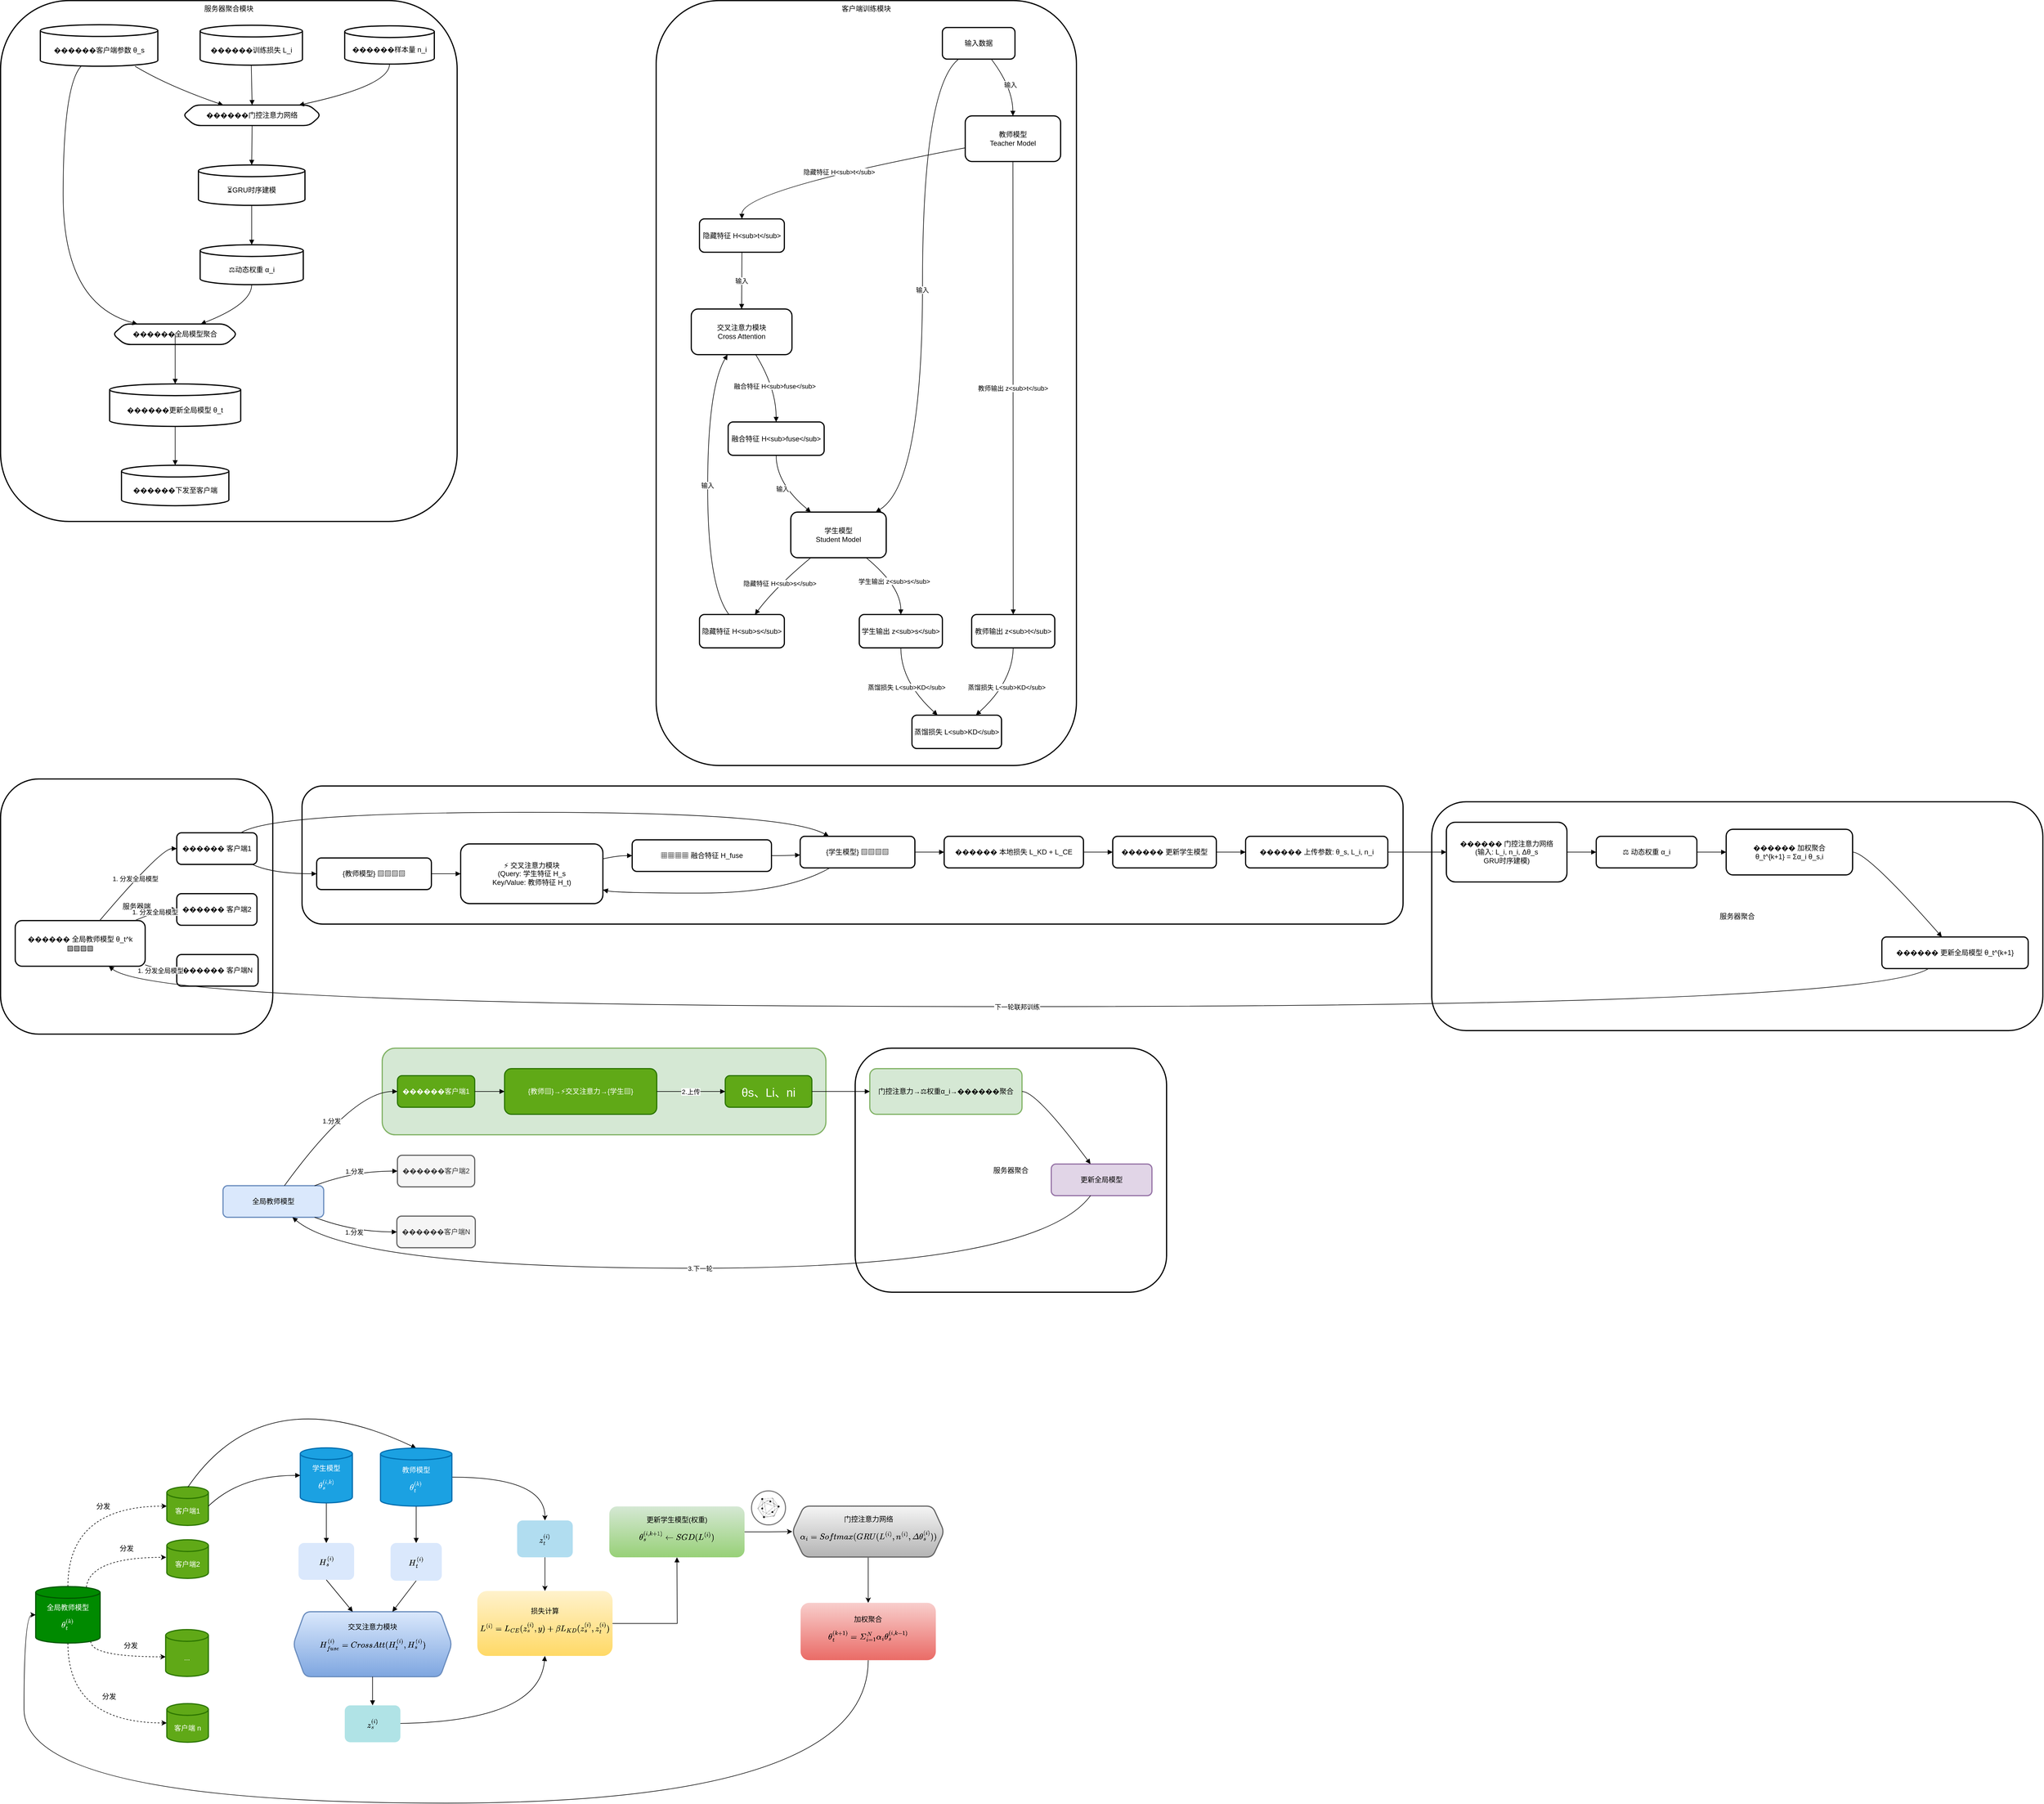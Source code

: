 <mxfile version="26.0.10">
  <diagram name="第 1 页" id="DEk5K5slilRWWlr_zEea">
    <mxGraphModel dx="1256" dy="714" grid="1" gridSize="10" guides="1" tooltips="1" connect="1" arrows="1" fold="1" page="1" pageScale="1" pageWidth="4681" pageHeight="3300" background="none" math="1" shadow="0">
      <root>
        <mxCell id="0" />
        <mxCell id="1" parent="0" />
        <mxCell id="zsc-ipmftyCH5oLLFZYE-88" value="服务器聚合模块" style="whiteSpace=wrap;strokeWidth=2;verticalAlign=top;rounded=1;" parent="1" vertex="1">
          <mxGeometry x="20" y="20" width="780" height="890" as="geometry" />
        </mxCell>
        <mxCell id="zsc-ipmftyCH5oLLFZYE-89" value="������客户端参数 θ_s" style="shape=cylinder3;boundedLbl=1;backgroundOutline=1;size=10;strokeWidth=2;whiteSpace=wrap;rounded=1;" parent="zsc-ipmftyCH5oLLFZYE-88" vertex="1">
          <mxGeometry x="67.889" y="41.27" width="200.778" height="70.877" as="geometry" />
        </mxCell>
        <mxCell id="zsc-ipmftyCH5oLLFZYE-90" value="������门控注意力网络" style="shape=hexagon;perimeter=hexagonPerimeter2;fixedSize=1;strokeWidth=2;whiteSpace=wrap;rounded=1;" parent="zsc-ipmftyCH5oLLFZYE-88" vertex="1">
          <mxGeometry x="312" y="178.538" width="235.444" height="34.99" as="geometry" />
        </mxCell>
        <mxCell id="zsc-ipmftyCH5oLLFZYE-91" value="������训练损失 L_i" style="shape=cylinder3;boundedLbl=1;backgroundOutline=1;size=10;strokeWidth=2;whiteSpace=wrap;rounded=1;" parent="zsc-ipmftyCH5oLLFZYE-88" vertex="1">
          <mxGeometry x="340.889" y="42.167" width="174.778" height="68.185" as="geometry" />
        </mxCell>
        <mxCell id="zsc-ipmftyCH5oLLFZYE-92" value="������样本量 n_i" style="shape=cylinder3;boundedLbl=1;backgroundOutline=1;size=10;strokeWidth=2;whiteSpace=wrap;rounded=1;" parent="zsc-ipmftyCH5oLLFZYE-88" vertex="1">
          <mxGeometry x="587.889" y="43.065" width="153.111" height="65.494" as="geometry" />
        </mxCell>
        <mxCell id="zsc-ipmftyCH5oLLFZYE-93" value="⏳GRU时序建模" style="shape=cylinder3;boundedLbl=1;backgroundOutline=1;size=10;strokeWidth=2;whiteSpace=wrap;rounded=1;" parent="zsc-ipmftyCH5oLLFZYE-88" vertex="1">
          <mxGeometry x="338" y="280.817" width="182" height="69.083" as="geometry" />
        </mxCell>
        <mxCell id="zsc-ipmftyCH5oLLFZYE-94" value="⚖️动态权重 α_i" style="shape=cylinder3;boundedLbl=1;backgroundOutline=1;size=10;strokeWidth=2;whiteSpace=wrap;rounded=1;" parent="zsc-ipmftyCH5oLLFZYE-88" vertex="1">
          <mxGeometry x="340.889" y="417.188" width="176.222" height="68.185" as="geometry" />
        </mxCell>
        <mxCell id="zsc-ipmftyCH5oLLFZYE-95" value="������全局模型聚合" style="shape=hexagon;perimeter=hexagonPerimeter2;fixedSize=1;strokeWidth=2;whiteSpace=wrap;rounded=1;" parent="zsc-ipmftyCH5oLLFZYE-88" vertex="1">
          <mxGeometry x="192.111" y="552.661" width="212.333" height="34.99" as="geometry" />
        </mxCell>
        <mxCell id="zsc-ipmftyCH5oLLFZYE-96" value="������更新全局模型 θ_t" style="shape=cylinder3;boundedLbl=1;backgroundOutline=1;size=10;strokeWidth=2;whiteSpace=wrap;rounded=1;" parent="zsc-ipmftyCH5oLLFZYE-88" vertex="1">
          <mxGeometry x="186.333" y="654.94" width="223.889" height="72.671" as="geometry" />
        </mxCell>
        <mxCell id="zsc-ipmftyCH5oLLFZYE-97" value="������下发至客户端" style="shape=cylinder3;boundedLbl=1;backgroundOutline=1;size=10;strokeWidth=2;whiteSpace=wrap;rounded=1;" parent="zsc-ipmftyCH5oLLFZYE-88" vertex="1">
          <mxGeometry x="206.556" y="794.002" width="183.444" height="69.083" as="geometry" />
        </mxCell>
        <mxCell id="zsc-ipmftyCH5oLLFZYE-98" value="" style="curved=1;startArrow=none;endArrow=block;exitX=0.8;exitY=0.99;entryX=0.29;entryY=0;rounded=1;" parent="zsc-ipmftyCH5oLLFZYE-88" source="zsc-ipmftyCH5oLLFZYE-89" target="zsc-ipmftyCH5oLLFZYE-90" edge="1">
          <mxGeometry relative="1" as="geometry">
            <Array as="points">
              <mxPoint x="284.556" y="145.343" />
            </Array>
          </mxGeometry>
        </mxCell>
        <mxCell id="zsc-ipmftyCH5oLLFZYE-99" value="" style="curved=1;startArrow=none;endArrow=block;exitX=0.5;exitY=1;entryX=0.5;entryY=0;rounded=1;" parent="zsc-ipmftyCH5oLLFZYE-88" source="zsc-ipmftyCH5oLLFZYE-91" target="zsc-ipmftyCH5oLLFZYE-90" edge="1">
          <mxGeometry relative="1" as="geometry">
            <Array as="points" />
          </mxGeometry>
        </mxCell>
        <mxCell id="zsc-ipmftyCH5oLLFZYE-100" value="" style="curved=1;startArrow=none;endArrow=block;exitX=0.5;exitY=1.01;entryX=0.84;entryY=0;rounded=1;" parent="zsc-ipmftyCH5oLLFZYE-88" source="zsc-ipmftyCH5oLLFZYE-92" target="zsc-ipmftyCH5oLLFZYE-90" edge="1">
          <mxGeometry relative="1" as="geometry">
            <Array as="points">
              <mxPoint x="664.444" y="145.343" />
            </Array>
          </mxGeometry>
        </mxCell>
        <mxCell id="zsc-ipmftyCH5oLLFZYE-101" value="" style="curved=1;startArrow=none;endArrow=block;exitX=0.5;exitY=1;entryX=0.5;entryY=0;rounded=1;" parent="zsc-ipmftyCH5oLLFZYE-88" source="zsc-ipmftyCH5oLLFZYE-90" target="zsc-ipmftyCH5oLLFZYE-93" edge="1">
          <mxGeometry relative="1" as="geometry">
            <Array as="points" />
          </mxGeometry>
        </mxCell>
        <mxCell id="zsc-ipmftyCH5oLLFZYE-102" value="" style="curved=1;startArrow=none;endArrow=block;exitX=0.5;exitY=1;entryX=0.5;entryY=-0.01;rounded=1;" parent="zsc-ipmftyCH5oLLFZYE-88" source="zsc-ipmftyCH5oLLFZYE-93" target="zsc-ipmftyCH5oLLFZYE-94" edge="1">
          <mxGeometry relative="1" as="geometry">
            <Array as="points" />
          </mxGeometry>
        </mxCell>
        <mxCell id="zsc-ipmftyCH5oLLFZYE-103" value="" style="curved=1;startArrow=none;endArrow=block;exitX=0.5;exitY=1;entryX=0.71;entryY=-0.01;rounded=1;" parent="zsc-ipmftyCH5oLLFZYE-88" source="zsc-ipmftyCH5oLLFZYE-94" target="zsc-ipmftyCH5oLLFZYE-95" edge="1">
          <mxGeometry relative="1" as="geometry">
            <Array as="points">
              <mxPoint x="429" y="518.569" />
            </Array>
          </mxGeometry>
        </mxCell>
        <mxCell id="zsc-ipmftyCH5oLLFZYE-104" value="" style="curved=1;startArrow=none;endArrow=block;exitX=0.35;exitY=0.99;entryX=0.19;entryY=-0.01;rounded=1;" parent="zsc-ipmftyCH5oLLFZYE-88" source="zsc-ipmftyCH5oLLFZYE-89" target="zsc-ipmftyCH5oLLFZYE-95" edge="1">
          <mxGeometry relative="1" as="geometry">
            <Array as="points">
              <mxPoint x="106.889" y="145.343" />
              <mxPoint x="106.889" y="518.569" />
            </Array>
          </mxGeometry>
        </mxCell>
        <mxCell id="zsc-ipmftyCH5oLLFZYE-105" value="" style="curved=1;startArrow=none;endArrow=block;exitX=0.5;exitY=0.99;entryX=0.5;entryY=0;rounded=1;" parent="zsc-ipmftyCH5oLLFZYE-88" source="zsc-ipmftyCH5oLLFZYE-95" target="zsc-ipmftyCH5oLLFZYE-96" edge="1">
          <mxGeometry relative="1" as="geometry">
            <Array as="points" />
          </mxGeometry>
        </mxCell>
        <mxCell id="zsc-ipmftyCH5oLLFZYE-106" value="" style="curved=1;startArrow=none;endArrow=block;exitX=0.5;exitY=0.99;entryX=0.5;entryY=0;rounded=1;" parent="zsc-ipmftyCH5oLLFZYE-88" source="zsc-ipmftyCH5oLLFZYE-96" target="zsc-ipmftyCH5oLLFZYE-97" edge="1">
          <mxGeometry relative="1" as="geometry">
            <Array as="points" />
          </mxGeometry>
        </mxCell>
        <mxCell id="zsc-ipmftyCH5oLLFZYE-171" value="客户端训练模块" style="whiteSpace=wrap;strokeWidth=2;verticalAlign=top;rounded=1;" parent="1" vertex="1">
          <mxGeometry x="1140" y="20" width="718" height="1307" as="geometry" />
        </mxCell>
        <mxCell id="zsc-ipmftyCH5oLLFZYE-172" value="输入数据" style="whiteSpace=wrap;strokeWidth=2;rounded=1;" parent="zsc-ipmftyCH5oLLFZYE-171" vertex="1">
          <mxGeometry x="489" y="46" width="124" height="54" as="geometry" />
        </mxCell>
        <mxCell id="zsc-ipmftyCH5oLLFZYE-173" value="教师模型&#xa;Teacher Model" style="whiteSpace=wrap;strokeWidth=2;rounded=1;" parent="zsc-ipmftyCH5oLLFZYE-171" vertex="1">
          <mxGeometry x="528" y="197" width="163" height="78" as="geometry" />
        </mxCell>
        <mxCell id="zsc-ipmftyCH5oLLFZYE-174" value="学生模型&#xa;Student Model" style="whiteSpace=wrap;strokeWidth=2;rounded=1;" parent="zsc-ipmftyCH5oLLFZYE-171" vertex="1">
          <mxGeometry x="230" y="874" width="163" height="78" as="geometry" />
        </mxCell>
        <mxCell id="zsc-ipmftyCH5oLLFZYE-175" value="隐藏特征 H&lt;sub&gt;t&lt;/sub&gt;" style="whiteSpace=wrap;strokeWidth=2;rounded=1;" parent="zsc-ipmftyCH5oLLFZYE-171" vertex="1">
          <mxGeometry x="74" y="373" width="145" height="57" as="geometry" />
        </mxCell>
        <mxCell id="zsc-ipmftyCH5oLLFZYE-176" value="隐藏特征 H&lt;sub&gt;s&lt;/sub&gt;" style="whiteSpace=wrap;strokeWidth=2;rounded=1;" parent="zsc-ipmftyCH5oLLFZYE-171" vertex="1">
          <mxGeometry x="74" y="1049" width="145" height="57" as="geometry" />
        </mxCell>
        <mxCell id="zsc-ipmftyCH5oLLFZYE-177" value="交叉注意力模块&#xa;Cross Attention" style="whiteSpace=wrap;strokeWidth=2;rounded=1;" parent="zsc-ipmftyCH5oLLFZYE-171" vertex="1">
          <mxGeometry x="60" y="527" width="172" height="78" as="geometry" />
        </mxCell>
        <mxCell id="zsc-ipmftyCH5oLLFZYE-178" value="融合特征 H&lt;sub&gt;fuse&lt;/sub&gt;" style="whiteSpace=wrap;strokeWidth=2;rounded=1;" parent="zsc-ipmftyCH5oLLFZYE-171" vertex="1">
          <mxGeometry x="123" y="720" width="164" height="57" as="geometry" />
        </mxCell>
        <mxCell id="zsc-ipmftyCH5oLLFZYE-179" value="教师输出 z&lt;sub&gt;t&lt;/sub&gt;" style="whiteSpace=wrap;strokeWidth=2;rounded=1;" parent="zsc-ipmftyCH5oLLFZYE-171" vertex="1">
          <mxGeometry x="539" y="1049" width="142" height="57" as="geometry" />
        </mxCell>
        <mxCell id="zsc-ipmftyCH5oLLFZYE-180" value="学生输出 z&lt;sub&gt;s&lt;/sub&gt;" style="whiteSpace=wrap;strokeWidth=2;rounded=1;" parent="zsc-ipmftyCH5oLLFZYE-171" vertex="1">
          <mxGeometry x="347" y="1049" width="142" height="57" as="geometry" />
        </mxCell>
        <mxCell id="zsc-ipmftyCH5oLLFZYE-181" value="蒸馏损失 L&lt;sub&gt;KD&lt;/sub&gt;" style="whiteSpace=wrap;strokeWidth=2;rounded=1;" parent="zsc-ipmftyCH5oLLFZYE-171" vertex="1">
          <mxGeometry x="437" y="1221" width="153" height="57" as="geometry" />
        </mxCell>
        <mxCell id="zsc-ipmftyCH5oLLFZYE-182" value="输入" style="curved=1;startArrow=none;endArrow=block;exitX=0.67;exitY=0.99;entryX=0.5;entryY=0;rounded=1;" parent="zsc-ipmftyCH5oLLFZYE-171" source="zsc-ipmftyCH5oLLFZYE-172" target="zsc-ipmftyCH5oLLFZYE-173" edge="1">
          <mxGeometry relative="1" as="geometry">
            <Array as="points">
              <mxPoint x="609" y="148" />
            </Array>
          </mxGeometry>
        </mxCell>
        <mxCell id="zsc-ipmftyCH5oLLFZYE-183" value="输入" style="curved=1;startArrow=none;endArrow=block;exitX=0.23;exitY=0.99;entryX=0.89;entryY=0;rounded=1;" parent="zsc-ipmftyCH5oLLFZYE-171" source="zsc-ipmftyCH5oLLFZYE-172" target="zsc-ipmftyCH5oLLFZYE-174" edge="1">
          <mxGeometry relative="1" as="geometry">
            <Array as="points">
              <mxPoint x="455" y="148" />
              <mxPoint x="455" y="825" />
            </Array>
          </mxGeometry>
        </mxCell>
        <mxCell id="zsc-ipmftyCH5oLLFZYE-184" value="隐藏特征 H&lt;sub&gt;t&lt;/sub&gt;" style="curved=1;startArrow=none;endArrow=block;exitX=0;exitY=0.7;entryX=0.5;entryY=-0.01;rounded=1;" parent="zsc-ipmftyCH5oLLFZYE-171" source="zsc-ipmftyCH5oLLFZYE-173" target="zsc-ipmftyCH5oLLFZYE-175" edge="1">
          <mxGeometry relative="1" as="geometry">
            <Array as="points">
              <mxPoint x="146" y="324" />
            </Array>
          </mxGeometry>
        </mxCell>
        <mxCell id="zsc-ipmftyCH5oLLFZYE-185" value="隐藏特征 H&lt;sub&gt;s&lt;/sub&gt;" style="curved=1;startArrow=none;endArrow=block;exitX=0.21;exitY=1;entryX=0.65;entryY=0.01;rounded=1;" parent="zsc-ipmftyCH5oLLFZYE-171" source="zsc-ipmftyCH5oLLFZYE-174" target="zsc-ipmftyCH5oLLFZYE-176" edge="1">
          <mxGeometry relative="1" as="geometry">
            <Array as="points">
              <mxPoint x="205" y="1001" />
            </Array>
          </mxGeometry>
        </mxCell>
        <mxCell id="zsc-ipmftyCH5oLLFZYE-186" value="输入" style="curved=1;startArrow=none;endArrow=block;exitX=0.5;exitY=0.99;entryX=0.5;entryY=0;rounded=1;" parent="zsc-ipmftyCH5oLLFZYE-171" source="zsc-ipmftyCH5oLLFZYE-175" target="zsc-ipmftyCH5oLLFZYE-177" edge="1">
          <mxGeometry relative="1" as="geometry">
            <Array as="points" />
          </mxGeometry>
        </mxCell>
        <mxCell id="zsc-ipmftyCH5oLLFZYE-187" value="输入" style="curved=1;startArrow=none;endArrow=block;exitX=0.35;exitY=0.01;entryX=0.36;entryY=1;rounded=1;" parent="zsc-ipmftyCH5oLLFZYE-171" source="zsc-ipmftyCH5oLLFZYE-176" target="zsc-ipmftyCH5oLLFZYE-177" edge="1">
          <mxGeometry relative="1" as="geometry">
            <Array as="points">
              <mxPoint x="88" y="1001" />
              <mxPoint x="88" y="662" />
            </Array>
          </mxGeometry>
        </mxCell>
        <mxCell id="zsc-ipmftyCH5oLLFZYE-188" value="融合特征 H&lt;sub&gt;fuse&lt;/sub&gt;" style="curved=1;startArrow=none;endArrow=block;exitX=0.64;exitY=1;entryX=0.5;entryY=0;rounded=1;" parent="zsc-ipmftyCH5oLLFZYE-171" source="zsc-ipmftyCH5oLLFZYE-177" target="zsc-ipmftyCH5oLLFZYE-178" edge="1">
          <mxGeometry relative="1" as="geometry">
            <Array as="points">
              <mxPoint x="205" y="662" />
            </Array>
          </mxGeometry>
        </mxCell>
        <mxCell id="zsc-ipmftyCH5oLLFZYE-189" value="输入" style="curved=1;startArrow=none;endArrow=block;exitX=0.5;exitY=0.99;entryX=0.21;entryY=0;rounded=1;" parent="zsc-ipmftyCH5oLLFZYE-171" source="zsc-ipmftyCH5oLLFZYE-178" target="zsc-ipmftyCH5oLLFZYE-174" edge="1">
          <mxGeometry relative="1" as="geometry">
            <Array as="points">
              <mxPoint x="205" y="825" />
            </Array>
          </mxGeometry>
        </mxCell>
        <mxCell id="zsc-ipmftyCH5oLLFZYE-190" value="教师输出 z&lt;sub&gt;t&lt;/sub&gt;" style="curved=1;startArrow=none;endArrow=block;exitX=0.5;exitY=1;entryX=0.5;entryY=0.01;rounded=1;" parent="zsc-ipmftyCH5oLLFZYE-171" source="zsc-ipmftyCH5oLLFZYE-173" target="zsc-ipmftyCH5oLLFZYE-179" edge="1">
          <mxGeometry relative="1" as="geometry">
            <Array as="points" />
          </mxGeometry>
        </mxCell>
        <mxCell id="zsc-ipmftyCH5oLLFZYE-191" value="学生输出 z&lt;sub&gt;s&lt;/sub&gt;" style="curved=1;startArrow=none;endArrow=block;exitX=0.79;exitY=1;entryX=0.5;entryY=0.01;rounded=1;" parent="zsc-ipmftyCH5oLLFZYE-171" source="zsc-ipmftyCH5oLLFZYE-174" target="zsc-ipmftyCH5oLLFZYE-180" edge="1">
          <mxGeometry relative="1" as="geometry">
            <Array as="points">
              <mxPoint x="418" y="1001" />
            </Array>
          </mxGeometry>
        </mxCell>
        <mxCell id="zsc-ipmftyCH5oLLFZYE-192" value="蒸馏损失 L&lt;sub&gt;KD&lt;/sub&gt;" style="curved=1;startArrow=none;endArrow=block;exitX=0.5;exitY=1;entryX=0.71;entryY=0.01;rounded=1;" parent="zsc-ipmftyCH5oLLFZYE-171" source="zsc-ipmftyCH5oLLFZYE-179" target="zsc-ipmftyCH5oLLFZYE-181" edge="1">
          <mxGeometry relative="1" as="geometry">
            <Array as="points">
              <mxPoint x="609" y="1164" />
            </Array>
          </mxGeometry>
        </mxCell>
        <mxCell id="zsc-ipmftyCH5oLLFZYE-193" value="蒸馏损失 L&lt;sub&gt;KD&lt;/sub&gt;" style="curved=1;startArrow=none;endArrow=block;exitX=0.5;exitY=1;entryX=0.29;entryY=0.01;rounded=1;" parent="zsc-ipmftyCH5oLLFZYE-171" source="zsc-ipmftyCH5oLLFZYE-180" target="zsc-ipmftyCH5oLLFZYE-181" edge="1">
          <mxGeometry relative="1" as="geometry">
            <Array as="points">
              <mxPoint x="418" y="1164" />
            </Array>
          </mxGeometry>
        </mxCell>
        <mxCell id="zsc-ipmftyCH5oLLFZYE-194" value="服务器聚合" style="whiteSpace=wrap;strokeWidth=2;rounded=1;" parent="1" vertex="1">
          <mxGeometry x="2465" y="1389" width="1044" height="391" as="geometry" />
        </mxCell>
        <mxCell id="zsc-ipmftyCH5oLLFZYE-195" value="客户端本地训练" style="whiteSpace=wrap;strokeWidth=2;rounded=1;" parent="1" vertex="1">
          <mxGeometry x="535" y="1362" width="1881" height="236" as="geometry" />
        </mxCell>
        <mxCell id="zsc-ipmftyCH5oLLFZYE-196" value="服务器端" style="whiteSpace=wrap;strokeWidth=2;rounded=1;" parent="1" vertex="1">
          <mxGeometry x="20" y="1350" width="465" height="436" as="geometry" />
        </mxCell>
        <mxCell id="zsc-ipmftyCH5oLLFZYE-197" value="������ 全局教师模型 θ_t^k&#xa;        ▨▨▨▨" style="whiteSpace=wrap;strokeWidth=2;rounded=1;" parent="1" vertex="1">
          <mxGeometry x="45" y="1592" width="222" height="78" as="geometry" />
        </mxCell>
        <mxCell id="zsc-ipmftyCH5oLLFZYE-198" value="������ 客户端1" style="whiteSpace=wrap;strokeWidth=2;rounded=1;" parent="1" vertex="1">
          <mxGeometry x="321" y="1442" width="137" height="54" as="geometry" />
        </mxCell>
        <mxCell id="zsc-ipmftyCH5oLLFZYE-199" value="������ 客户端2" style="whiteSpace=wrap;strokeWidth=2;rounded=1;" parent="1" vertex="1">
          <mxGeometry x="321" y="1546" width="137" height="54" as="geometry" />
        </mxCell>
        <mxCell id="zsc-ipmftyCH5oLLFZYE-200" value="������ 客户端N" style="whiteSpace=wrap;strokeWidth=2;rounded=1;" parent="1" vertex="1">
          <mxGeometry x="321" y="1650" width="139" height="54" as="geometry" />
        </mxCell>
        <mxCell id="zsc-ipmftyCH5oLLFZYE-201" value="{教师模型} ▨▨▨▨" style="whiteSpace=wrap;strokeWidth=2;rounded=1;" parent="1" vertex="1">
          <mxGeometry x="560" y="1485" width="196" height="54" as="geometry" />
        </mxCell>
        <mxCell id="zsc-ipmftyCH5oLLFZYE-202" value="⚡ 交叉注意力模块&#xa;        (Query: 学生特征 H_s&#xa;        Key/Value: 教师特征 H_t)" style="whiteSpace=wrap;strokeWidth=2;rounded=1;" parent="1" vertex="1">
          <mxGeometry x="806" y="1461" width="243" height="102" as="geometry" />
        </mxCell>
        <mxCell id="zsc-ipmftyCH5oLLFZYE-203" value="{学生模型} ▨▨▨▨" style="whiteSpace=wrap;strokeWidth=2;rounded=1;" parent="1" vertex="1">
          <mxGeometry x="1386" y="1448" width="196" height="54" as="geometry" />
        </mxCell>
        <mxCell id="zsc-ipmftyCH5oLLFZYE-204" value="▦▦▦▦ 融合特征 H_fuse" style="whiteSpace=wrap;strokeWidth=2;rounded=1;" parent="1" vertex="1">
          <mxGeometry x="1099" y="1454" width="238" height="54" as="geometry" />
        </mxCell>
        <mxCell id="zsc-ipmftyCH5oLLFZYE-205" value="������ 本地损失 L_KD + L_CE" style="whiteSpace=wrap;strokeWidth=2;rounded=1;" parent="1" vertex="1">
          <mxGeometry x="1632" y="1448" width="238" height="54" as="geometry" />
        </mxCell>
        <mxCell id="zsc-ipmftyCH5oLLFZYE-206" value="������ 更新学生模型" style="whiteSpace=wrap;strokeWidth=2;rounded=1;" parent="1" vertex="1">
          <mxGeometry x="1920" y="1448" width="177" height="54" as="geometry" />
        </mxCell>
        <mxCell id="zsc-ipmftyCH5oLLFZYE-207" value="������ 上传参数: θ_s, L_i, n_i" style="whiteSpace=wrap;strokeWidth=2;rounded=1;" parent="1" vertex="1">
          <mxGeometry x="2147" y="1448" width="243" height="54" as="geometry" />
        </mxCell>
        <mxCell id="zsc-ipmftyCH5oLLFZYE-208" value="������ 门控注意力网络&#xa;        (输入: L_i, n_i, Δθ_s&#xa;        GRU时序建模)" style="whiteSpace=wrap;strokeWidth=2;rounded=1;" parent="1" vertex="1">
          <mxGeometry x="2490" y="1424" width="206" height="102" as="geometry" />
        </mxCell>
        <mxCell id="zsc-ipmftyCH5oLLFZYE-209" value="⚖️ 动态权重 α_i" style="whiteSpace=wrap;strokeWidth=2;rounded=1;" parent="1" vertex="1">
          <mxGeometry x="2746" y="1448" width="172" height="54" as="geometry" />
        </mxCell>
        <mxCell id="zsc-ipmftyCH5oLLFZYE-210" value="������ 加权聚合&#xa;        θ_t^{k+1} = Σα_i θ_s,i" style="whiteSpace=wrap;strokeWidth=2;rounded=1;" parent="1" vertex="1">
          <mxGeometry x="2968" y="1436" width="216" height="78" as="geometry" />
        </mxCell>
        <mxCell id="zsc-ipmftyCH5oLLFZYE-211" value="������ 更新全局模型 θ_t^{k+1}" style="whiteSpace=wrap;strokeWidth=2;rounded=1;" parent="1" vertex="1">
          <mxGeometry x="3234" y="1620" width="250" height="54" as="geometry" />
        </mxCell>
        <mxCell id="zsc-ipmftyCH5oLLFZYE-212" value="1. 分发全局模型" style="curved=1;startArrow=none;endArrow=block;exitX=0.65;exitY=0;entryX=0;entryY=0.5;rounded=1;" parent="1" source="zsc-ipmftyCH5oLLFZYE-197" target="zsc-ipmftyCH5oLLFZYE-198" edge="1">
          <mxGeometry relative="1" as="geometry">
            <Array as="points">
              <mxPoint x="294" y="1469" />
            </Array>
          </mxGeometry>
        </mxCell>
        <mxCell id="zsc-ipmftyCH5oLLFZYE-213" value="1. 分发全局模型" style="curved=1;startArrow=none;endArrow=block;exitX=0.92;exitY=0;entryX=0;entryY=0.5;rounded=1;" parent="1" source="zsc-ipmftyCH5oLLFZYE-197" target="zsc-ipmftyCH5oLLFZYE-199" edge="1">
          <mxGeometry relative="1" as="geometry">
            <Array as="points">
              <mxPoint x="294" y="1573" />
            </Array>
          </mxGeometry>
        </mxCell>
        <mxCell id="zsc-ipmftyCH5oLLFZYE-214" value="1. 分发全局模型" style="curved=1;startArrow=none;endArrow=block;exitX=1;exitY=0.97;entryX=0;entryY=0.5;rounded=1;" parent="1" source="zsc-ipmftyCH5oLLFZYE-197" target="zsc-ipmftyCH5oLLFZYE-200" edge="1">
          <mxGeometry relative="1" as="geometry">
            <Array as="points">
              <mxPoint x="294" y="1677" />
            </Array>
          </mxGeometry>
        </mxCell>
        <mxCell id="zsc-ipmftyCH5oLLFZYE-215" value="" style="curved=1;startArrow=none;endArrow=block;exitX=0.94;exitY=1;entryX=0;entryY=0.5;rounded=1;" parent="1" source="zsc-ipmftyCH5oLLFZYE-198" target="zsc-ipmftyCH5oLLFZYE-201" edge="1">
          <mxGeometry relative="1" as="geometry">
            <Array as="points">
              <mxPoint x="485" y="1512" />
            </Array>
          </mxGeometry>
        </mxCell>
        <mxCell id="zsc-ipmftyCH5oLLFZYE-216" value="" style="curved=1;startArrow=none;endArrow=block;exitX=1;exitY=0.5;entryX=0;entryY=0.5;rounded=1;" parent="1" source="zsc-ipmftyCH5oLLFZYE-201" target="zsc-ipmftyCH5oLLFZYE-202" edge="1">
          <mxGeometry relative="1" as="geometry">
            <Array as="points" />
          </mxGeometry>
        </mxCell>
        <mxCell id="zsc-ipmftyCH5oLLFZYE-217" value="" style="curved=1;startArrow=none;endArrow=block;exitX=0.8;exitY=0;entryX=0.25;entryY=0;rounded=1;" parent="1" source="zsc-ipmftyCH5oLLFZYE-198" target="zsc-ipmftyCH5oLLFZYE-203" edge="1">
          <mxGeometry relative="1" as="geometry">
            <Array as="points">
              <mxPoint x="485" y="1407" />
              <mxPoint x="1361" y="1407" />
            </Array>
          </mxGeometry>
        </mxCell>
        <mxCell id="zsc-ipmftyCH5oLLFZYE-218" value="" style="curved=1;startArrow=none;endArrow=block;exitX=0.26;exitY=1;entryX=1;entryY=0.77;rounded=1;" parent="1" source="zsc-ipmftyCH5oLLFZYE-203" target="zsc-ipmftyCH5oLLFZYE-202" edge="1">
          <mxGeometry relative="1" as="geometry">
            <Array as="points">
              <mxPoint x="1361" y="1545" />
              <mxPoint x="1074" y="1545" />
            </Array>
          </mxGeometry>
        </mxCell>
        <mxCell id="zsc-ipmftyCH5oLLFZYE-219" value="" style="curved=1;startArrow=none;endArrow=block;exitX=1;exitY=0.25;entryX=0;entryY=0.5;rounded=1;" parent="1" source="zsc-ipmftyCH5oLLFZYE-202" target="zsc-ipmftyCH5oLLFZYE-204" edge="1">
          <mxGeometry relative="1" as="geometry">
            <Array as="points">
              <mxPoint x="1074" y="1481" />
            </Array>
          </mxGeometry>
        </mxCell>
        <mxCell id="zsc-ipmftyCH5oLLFZYE-220" value="" style="curved=1;startArrow=none;endArrow=block;exitX=1;exitY=0.5;entryX=0;entryY=0.59;rounded=1;" parent="1" source="zsc-ipmftyCH5oLLFZYE-204" target="zsc-ipmftyCH5oLLFZYE-203" edge="1">
          <mxGeometry relative="1" as="geometry">
            <Array as="points">
              <mxPoint x="1361" y="1481" />
            </Array>
          </mxGeometry>
        </mxCell>
        <mxCell id="zsc-ipmftyCH5oLLFZYE-221" value="" style="curved=1;startArrow=none;endArrow=block;exitX=1;exitY=0.5;entryX=0;entryY=0.5;rounded=1;" parent="1" source="zsc-ipmftyCH5oLLFZYE-203" target="zsc-ipmftyCH5oLLFZYE-205" edge="1">
          <mxGeometry relative="1" as="geometry">
            <Array as="points" />
          </mxGeometry>
        </mxCell>
        <mxCell id="zsc-ipmftyCH5oLLFZYE-222" value="" style="curved=1;startArrow=none;endArrow=block;exitX=1;exitY=0.5;entryX=0;entryY=0.5;rounded=1;" parent="1" source="zsc-ipmftyCH5oLLFZYE-205" target="zsc-ipmftyCH5oLLFZYE-206" edge="1">
          <mxGeometry relative="1" as="geometry">
            <Array as="points" />
          </mxGeometry>
        </mxCell>
        <mxCell id="zsc-ipmftyCH5oLLFZYE-223" value="" style="curved=1;startArrow=none;endArrow=block;exitX=1;exitY=0.5;entryX=0;entryY=0.5;rounded=1;" parent="1" source="zsc-ipmftyCH5oLLFZYE-206" target="zsc-ipmftyCH5oLLFZYE-207" edge="1">
          <mxGeometry relative="1" as="geometry">
            <Array as="points" />
          </mxGeometry>
        </mxCell>
        <mxCell id="zsc-ipmftyCH5oLLFZYE-224" value="" style="curved=1;startArrow=none;endArrow=block;exitX=1;exitY=0.5;entryX=0;entryY=0.5;rounded=1;" parent="1" source="zsc-ipmftyCH5oLLFZYE-207" target="zsc-ipmftyCH5oLLFZYE-208" edge="1">
          <mxGeometry relative="1" as="geometry">
            <Array as="points" />
          </mxGeometry>
        </mxCell>
        <mxCell id="zsc-ipmftyCH5oLLFZYE-225" value="" style="curved=1;startArrow=none;endArrow=block;exitX=1;exitY=0.5;entryX=0;entryY=0.5;rounded=1;" parent="1" source="zsc-ipmftyCH5oLLFZYE-208" target="zsc-ipmftyCH5oLLFZYE-209" edge="1">
          <mxGeometry relative="1" as="geometry">
            <Array as="points" />
          </mxGeometry>
        </mxCell>
        <mxCell id="zsc-ipmftyCH5oLLFZYE-226" value="" style="curved=1;startArrow=none;endArrow=block;exitX=1;exitY=0.5;entryX=0;entryY=0.5;rounded=1;" parent="1" source="zsc-ipmftyCH5oLLFZYE-209" target="zsc-ipmftyCH5oLLFZYE-210" edge="1">
          <mxGeometry relative="1" as="geometry">
            <Array as="points" />
          </mxGeometry>
        </mxCell>
        <mxCell id="zsc-ipmftyCH5oLLFZYE-227" value="" style="curved=1;startArrow=none;endArrow=block;exitX=1;exitY=0.5;entryX=0.41;entryY=0;rounded=1;" parent="1" source="zsc-ipmftyCH5oLLFZYE-210" target="zsc-ipmftyCH5oLLFZYE-211" edge="1">
          <mxGeometry relative="1" as="geometry">
            <Array as="points">
              <mxPoint x="3209" y="1475" />
            </Array>
          </mxGeometry>
        </mxCell>
        <mxCell id="zsc-ipmftyCH5oLLFZYE-228" value="下一轮联邦训练" style="curved=1;startArrow=none;endArrow=block;exitX=0.32;exitY=1;entryX=0.72;entryY=1;rounded=1;" parent="1" source="zsc-ipmftyCH5oLLFZYE-211" target="zsc-ipmftyCH5oLLFZYE-197" edge="1">
          <mxGeometry relative="1" as="geometry">
            <Array as="points">
              <mxPoint x="3209" y="1739" />
              <mxPoint x="294" y="1739" />
            </Array>
          </mxGeometry>
        </mxCell>
        <mxCell id="zsc-ipmftyCH5oLLFZYE-229" value="服务器聚合" style="whiteSpace=wrap;strokeWidth=2;rounded=1;" parent="1" vertex="1">
          <mxGeometry x="1480" y="1810" width="532" height="417" as="geometry" />
        </mxCell>
        <mxCell id="zsc-ipmftyCH5oLLFZYE-230" value="客户端训练" style="whiteSpace=wrap;strokeWidth=2;fillColor=#d5e8d4;strokeColor=#82b366;rounded=1;" parent="1" vertex="1">
          <mxGeometry x="672" y="1810" width="758" height="148" as="geometry" />
        </mxCell>
        <mxCell id="zsc-ipmftyCH5oLLFZYE-231" value="全局教师模型" style="whiteSpace=wrap;strokeWidth=2;fillColor=#dae8fc;strokeColor=#6c8ebf;rounded=1;" parent="1" vertex="1">
          <mxGeometry x="400" y="2045" width="172" height="54" as="geometry" />
        </mxCell>
        <mxCell id="zsc-ipmftyCH5oLLFZYE-232" value="������客户端1" style="whiteSpace=wrap;strokeWidth=2;fillColor=#60a917;fontColor=#ffffff;strokeColor=#2D7600;rounded=1;" parent="1" vertex="1">
          <mxGeometry x="698" y="1857" width="132" height="54" as="geometry" />
        </mxCell>
        <mxCell id="zsc-ipmftyCH5oLLFZYE-233" value="������客户端2" style="whiteSpace=wrap;strokeWidth=2;fillColor=#f5f5f5;fontColor=#333333;strokeColor=#666666;rounded=1;" parent="1" vertex="1">
          <mxGeometry x="698" y="1993" width="132" height="54" as="geometry" />
        </mxCell>
        <mxCell id="zsc-ipmftyCH5oLLFZYE-234" value="������客户端N" style="whiteSpace=wrap;strokeWidth=2;fillColor=#f5f5f5;fontColor=#333333;strokeColor=#666666;rounded=1;" parent="1" vertex="1">
          <mxGeometry x="697" y="2097" width="134" height="54" as="geometry" />
        </mxCell>
        <mxCell id="zsc-ipmftyCH5oLLFZYE-235" value="{教师▨}→⚡交叉注意力→{学生▨}" style="whiteSpace=wrap;strokeWidth=2;fillColor=#60a917;fontColor=#ffffff;strokeColor=#2D7600;rounded=1;" parent="1" vertex="1">
          <mxGeometry x="881" y="1845" width="260" height="78" as="geometry" />
        </mxCell>
        <mxCell id="zsc-ipmftyCH5oLLFZYE-236" value="&#xa;θs​、Li​、ni​​&#xa;" style="strokeWidth=2;fontSize=20;fillColor=#60a917;strokeColor=#2D7600;fontColor=#ffffff;rounded=1;" parent="1" vertex="1">
          <mxGeometry x="1258" y="1857" width="148" height="54" as="geometry" />
        </mxCell>
        <mxCell id="zsc-ipmftyCH5oLLFZYE-237" value="门控注意力→⚖️权重α_i→������聚合" style="whiteSpace=wrap;strokeWidth=2;fillColor=#d5e8d4;strokeColor=#82b366;rounded=1;" parent="1" vertex="1">
          <mxGeometry x="1505" y="1845" width="260" height="78" as="geometry" />
        </mxCell>
        <mxCell id="zsc-ipmftyCH5oLLFZYE-238" value="更新全局模型" style="whiteSpace=wrap;strokeWidth=2;fillColor=#e1d5e7;strokeColor=#9673a6;rounded=1;" parent="1" vertex="1">
          <mxGeometry x="1815" y="2008" width="172" height="54" as="geometry" />
        </mxCell>
        <mxCell id="zsc-ipmftyCH5oLLFZYE-239" value="1.分发" style="curved=1;startArrow=none;endArrow=block;exitX=0.61;exitY=0;entryX=0;entryY=0.5;rounded=1;" parent="1" source="zsc-ipmftyCH5oLLFZYE-231" target="zsc-ipmftyCH5oLLFZYE-232" edge="1">
          <mxGeometry relative="1" as="geometry">
            <Array as="points">
              <mxPoint x="622" y="1884" />
            </Array>
          </mxGeometry>
        </mxCell>
        <mxCell id="zsc-ipmftyCH5oLLFZYE-240" value="1.分发" style="curved=1;startArrow=none;endArrow=block;exitX=0.91;exitY=0;entryX=0;entryY=0.5;rounded=1;" parent="1" source="zsc-ipmftyCH5oLLFZYE-231" target="zsc-ipmftyCH5oLLFZYE-233" edge="1">
          <mxGeometry relative="1" as="geometry">
            <Array as="points">
              <mxPoint x="622" y="2020" />
            </Array>
          </mxGeometry>
        </mxCell>
        <mxCell id="zsc-ipmftyCH5oLLFZYE-241" value="1.分发" style="curved=1;startArrow=none;endArrow=block;exitX=0.91;exitY=1;entryX=0;entryY=0.5;rounded=1;" parent="1" source="zsc-ipmftyCH5oLLFZYE-231" target="zsc-ipmftyCH5oLLFZYE-234" edge="1">
          <mxGeometry relative="1" as="geometry">
            <Array as="points">
              <mxPoint x="622" y="2124" />
            </Array>
          </mxGeometry>
        </mxCell>
        <mxCell id="zsc-ipmftyCH5oLLFZYE-242" value="" style="curved=1;startArrow=none;endArrow=block;exitX=1;exitY=0.5;entryX=0;entryY=0.5;rounded=1;" parent="1" source="zsc-ipmftyCH5oLLFZYE-232" target="zsc-ipmftyCH5oLLFZYE-235" edge="1">
          <mxGeometry relative="1" as="geometry">
            <Array as="points" />
          </mxGeometry>
        </mxCell>
        <mxCell id="zsc-ipmftyCH5oLLFZYE-243" value="2.上传" style="curved=1;startArrow=none;endArrow=block;exitX=1;exitY=0.5;entryX=0;entryY=0.5;rounded=1;" parent="1" source="zsc-ipmftyCH5oLLFZYE-235" target="zsc-ipmftyCH5oLLFZYE-236" edge="1">
          <mxGeometry relative="1" as="geometry">
            <Array as="points" />
          </mxGeometry>
        </mxCell>
        <mxCell id="zsc-ipmftyCH5oLLFZYE-244" value="" style="curved=1;startArrow=none;endArrow=block;exitX=1;exitY=0.5;entryX=0;entryY=0.5;rounded=1;" parent="1" source="zsc-ipmftyCH5oLLFZYE-236" target="zsc-ipmftyCH5oLLFZYE-237" edge="1">
          <mxGeometry relative="1" as="geometry">
            <Array as="points" />
          </mxGeometry>
        </mxCell>
        <mxCell id="zsc-ipmftyCH5oLLFZYE-245" value="" style="curved=1;startArrow=none;endArrow=block;exitX=1;exitY=0.5;entryX=0.39;entryY=0;rounded=1;" parent="1" source="zsc-ipmftyCH5oLLFZYE-237" target="zsc-ipmftyCH5oLLFZYE-238" edge="1">
          <mxGeometry relative="1" as="geometry">
            <Array as="points">
              <mxPoint x="1790" y="1884" />
            </Array>
          </mxGeometry>
        </mxCell>
        <mxCell id="zsc-ipmftyCH5oLLFZYE-246" value="3.下一轮" style="curved=1;startArrow=none;endArrow=block;exitX=0.39;exitY=1;entryX=0.69;entryY=1;rounded=1;" parent="1" source="zsc-ipmftyCH5oLLFZYE-238" target="zsc-ipmftyCH5oLLFZYE-231" edge="1">
          <mxGeometry relative="1" as="geometry">
            <Array as="points">
              <mxPoint x="1790" y="2186" />
              <mxPoint x="622" y="2186" />
            </Array>
          </mxGeometry>
        </mxCell>
        <mxCell id="dmqnpBjw-a6B4gVSiQjP-79" value="" style="edgeStyle=orthogonalEdgeStyle;rounded=0;orthogonalLoop=1;jettySize=auto;html=1;entryX=0;entryY=0.5;entryDx=0;entryDy=0;entryPerimeter=0;exitX=0.5;exitY=0;exitDx=0;exitDy=0;exitPerimeter=0;curved=1;dashed=1;" parent="1" source="dmqnpBjw-a6B4gVSiQjP-4" target="dmqnpBjw-a6B4gVSiQjP-5" edge="1">
          <mxGeometry relative="1" as="geometry" />
        </mxCell>
        <mxCell id="dmqnpBjw-a6B4gVSiQjP-89" value="" style="edgeStyle=orthogonalEdgeStyle;rounded=0;orthogonalLoop=1;jettySize=auto;html=1;exitX=0.855;exitY=1;exitDx=0;exitDy=-2.9;exitPerimeter=0;curved=1;dashed=1;" parent="1" source="dmqnpBjw-a6B4gVSiQjP-4" target="dmqnpBjw-a6B4gVSiQjP-7" edge="1">
          <mxGeometry relative="1" as="geometry">
            <Array as="points">
              <mxPoint x="174" y="2850" />
            </Array>
          </mxGeometry>
        </mxCell>
        <mxCell id="dmqnpBjw-a6B4gVSiQjP-91" value="" style="edgeStyle=orthogonalEdgeStyle;rounded=0;orthogonalLoop=1;jettySize=auto;html=1;curved=1;entryX=0;entryY=0.5;entryDx=0;entryDy=0;entryPerimeter=0;exitX=0.5;exitY=1;exitDx=0;exitDy=0;exitPerimeter=0;dashed=1;" parent="1" source="dmqnpBjw-a6B4gVSiQjP-4" target="dmqnpBjw-a6B4gVSiQjP-81" edge="1">
          <mxGeometry relative="1" as="geometry">
            <mxPoint x="135" y="2920" as="targetPoint" />
          </mxGeometry>
        </mxCell>
        <mxCell id="dmqnpBjw-a6B4gVSiQjP-92" value="" style="edgeStyle=orthogonalEdgeStyle;rounded=0;orthogonalLoop=1;jettySize=auto;html=1;exitX=0.774;exitY=0.012;exitDx=0;exitDy=0;exitPerimeter=0;curved=1;dashed=1;" parent="1" edge="1">
          <mxGeometry relative="1" as="geometry">
            <mxPoint x="166.14" y="2737.058" as="sourcePoint" />
            <mxPoint x="303" y="2680" as="targetPoint" />
            <Array as="points">
              <mxPoint x="166" y="2679.9" />
            </Array>
          </mxGeometry>
        </mxCell>
        <mxCell id="dmqnpBjw-a6B4gVSiQjP-4" value="全局教师模型&#xa;\[θ_t^{(k)}\]" style="shape=cylinder3;boundedLbl=1;backgroundOutline=1;size=10;strokeWidth=2;whiteSpace=wrap;fillColor=#008a00;fontColor=#ffffff;strokeColor=#005700;rounded=1;" parent="1" vertex="1">
          <mxGeometry x="80" y="2730" width="110" height="96.5" as="geometry" />
        </mxCell>
        <mxCell id="dmqnpBjw-a6B4gVSiQjP-5" value="客户端1" style="shape=cylinder3;boundedLbl=1;backgroundOutline=1;size=10;strokeWidth=2;whiteSpace=wrap;fillColor=#60a917;fontColor=#ffffff;strokeColor=#2D7600;rounded=1;" parent="1" vertex="1">
          <mxGeometry x="304" y="2559.5" width="71" height="66" as="geometry" />
        </mxCell>
        <mxCell id="dmqnpBjw-a6B4gVSiQjP-7" value="..." style="shape=cylinder3;boundedLbl=1;backgroundOutline=1;size=10;strokeWidth=2;whiteSpace=wrap;fillColor=#60a917;fontColor=#ffffff;strokeColor=#2D7600;rounded=1;" parent="1" vertex="1">
          <mxGeometry x="302" y="2803.5" width="73" height="80" as="geometry" />
        </mxCell>
        <mxCell id="dmqnpBjw-a6B4gVSiQjP-10" value="\[H_t^{(i)}\]" style="strokeWidth=2;shape=process;whiteSpace=wrap;size=0.04;fillColor=#dae8fc;strokeColor=none;rounded=1;" parent="1" vertex="1">
          <mxGeometry x="686.25" y="2655.5" width="87.5" height="64.5" as="geometry" />
        </mxCell>
        <mxCell id="dmqnpBjw-a6B4gVSiQjP-12" value="\[H_s^{(i)}\]" style="strokeWidth=2;shape=process;whiteSpace=wrap;size=0.04;fillColor=#dae8fc;strokeColor=none;rounded=1;glass=0;" parent="1" vertex="1">
          <mxGeometry x="529" y="2655.5" width="95" height="63" as="geometry" />
        </mxCell>
        <mxCell id="dmqnpBjw-a6B4gVSiQjP-13" value="交叉注意力模块&#xa;\[ H_{fuse}^{(i)} = CrossAtt(H_t^{(i)}, H_s^{(i)}) \]&#xa;" style="shape=hexagon;perimeter=hexagonPerimeter2;fixedSize=1;strokeWidth=2;whiteSpace=wrap;fillColor=#dae8fc;strokeColor=#6c8ebf;gradientDirection=south;gradientColor=#7ea6e0;rounded=1;" parent="1" vertex="1">
          <mxGeometry x="520" y="2773" width="271" height="111" as="geometry" />
        </mxCell>
        <mxCell id="dmqnpBjw-a6B4gVSiQjP-14" value="\[z_s^{(i)}\]" style="strokeWidth=2;shape=process;whiteSpace=wrap;size=0.04;fillColor=#b0e3e6;strokeColor=none;rounded=1;" parent="1" vertex="1">
          <mxGeometry x="608" y="2933" width="95" height="63" as="geometry" />
        </mxCell>
        <mxCell id="dmqnpBjw-a6B4gVSiQjP-73" value="" style="edgeStyle=orthogonalEdgeStyle;rounded=0;orthogonalLoop=1;jettySize=auto;html=1;exitX=0.5;exitY=1;exitDx=0;exitDy=0;curved=0;" parent="1" source="dmqnpBjw-a6B4gVSiQjP-15" target="dmqnpBjw-a6B4gVSiQjP-16" edge="1">
          <mxGeometry relative="1" as="geometry">
            <Array as="points">
              <mxPoint x="950" y="2662" />
            </Array>
          </mxGeometry>
        </mxCell>
        <mxCell id="dmqnpBjw-a6B4gVSiQjP-15" value="\[z_t^{(i)}\]" style="strokeWidth=2;shape=process;whiteSpace=wrap;size=0.04;fillColor=#b1ddf0;strokeColor=none;rounded=1;" parent="1" vertex="1">
          <mxGeometry x="902.5" y="2617" width="95" height="63" as="geometry" />
        </mxCell>
        <mxCell id="dmqnpBjw-a6B4gVSiQjP-16" value="损失计算&#xa;\[L^{(i)} = L_{CE}(z_s^{(i)}, y) + βL_{KD}(z_s^{(i)}, z_t^{(i)})\]" style="strokeWidth=2;shape=process;whiteSpace=wrap;size=0.04;fillColor=#fff2cc;strokeColor=none;gradientColor=#ffd966;rounded=1;" parent="1" vertex="1">
          <mxGeometry x="834.5" y="2737.5" width="231" height="111" as="geometry" />
        </mxCell>
        <mxCell id="dmqnpBjw-a6B4gVSiQjP-95" value="" style="edgeStyle=orthogonalEdgeStyle;rounded=0;orthogonalLoop=1;jettySize=auto;html=1;curved=0;" parent="1" source="dmqnpBjw-a6B4gVSiQjP-17" target="dmqnpBjw-a6B4gVSiQjP-19" edge="1">
          <mxGeometry relative="1" as="geometry" />
        </mxCell>
        <mxCell id="dmqnpBjw-a6B4gVSiQjP-17" value="更新学生模型(权重)&#xa;\[θ_s^{(i,k+1)} ← SGD(L^{(i)})\]" style="strokeWidth=2;shape=process;whiteSpace=wrap;size=0.04;fillColor=#d5e8d4;gradientColor=#97d077;strokeColor=none;rounded=1;" parent="1" vertex="1">
          <mxGeometry x="1060" y="2593" width="231" height="87" as="geometry" />
        </mxCell>
        <mxCell id="dmqnpBjw-a6B4gVSiQjP-44" value="" style="edgeStyle=orthogonalEdgeStyle;rounded=1;orthogonalLoop=1;jettySize=auto;html=1;entryX=0.5;entryY=0;entryDx=0;entryDy=0;" parent="1" source="dmqnpBjw-a6B4gVSiQjP-19" target="dmqnpBjw-a6B4gVSiQjP-20" edge="1">
          <mxGeometry relative="1" as="geometry">
            <mxPoint x="1486.75" y="2735.75" as="targetPoint" />
            <Array as="points">
              <mxPoint x="1502.75" y="2664.75" />
              <mxPoint x="1502.75" y="2664.75" />
            </Array>
          </mxGeometry>
        </mxCell>
        <mxCell id="dmqnpBjw-a6B4gVSiQjP-19" value="门控注意力网络&#xa;\[α_i = Softmax(GRU(L^{(i)}, n^{(i)}, Δθ_s^{(i)}))\]" style="shape=hexagon;perimeter=hexagonPerimeter2;fixedSize=1;strokeWidth=2;whiteSpace=wrap;fillColor=#f5f5f5;strokeColor=#666666;rounded=1;gradientColor=#b3b3b3;" parent="1" vertex="1">
          <mxGeometry x="1372.5" y="2592.5" width="259.5" height="87" as="geometry" />
        </mxCell>
        <mxCell id="dmqnpBjw-a6B4gVSiQjP-99" value="" style="edgeStyle=orthogonalEdgeStyle;rounded=0;orthogonalLoop=1;jettySize=auto;html=1;curved=1;entryX=0;entryY=0.5;entryDx=0;entryDy=0;entryPerimeter=0;" parent="1" source="dmqnpBjw-a6B4gVSiQjP-20" target="dmqnpBjw-a6B4gVSiQjP-4" edge="1">
          <mxGeometry relative="1" as="geometry">
            <mxPoint x="1502.25" y="2954.75" as="targetPoint" />
            <Array as="points">
              <mxPoint x="1502" y="3100" />
              <mxPoint x="60" y="3100" />
              <mxPoint x="60" y="2778" />
            </Array>
          </mxGeometry>
        </mxCell>
        <mxCell id="dmqnpBjw-a6B4gVSiQjP-20" value="加权聚合&#xa;\[θ_t^{(k+1)} = Σ_{i=1}^N α_i θ_s^{(i,k+1)}\]" style="strokeWidth=2;shape=process;whiteSpace=wrap;size=0.04;fillColor=#f8cecc;gradientColor=#ea6b66;strokeColor=none;rounded=1;" parent="1" vertex="1">
          <mxGeometry x="1386.75" y="2757.75" width="231" height="98" as="geometry" />
        </mxCell>
        <mxCell id="dmqnpBjw-a6B4gVSiQjP-26" value="" style="curved=1;startArrow=none;endArrow=block;entryX=0.5;entryY=0;rounded=1;exitX=0.5;exitY=1;exitDx=0;exitDy=0;exitPerimeter=0;entryDx=0;entryDy=0;" parent="1" source="dmqnpBjw-a6B4gVSiQjP-55" target="dmqnpBjw-a6B4gVSiQjP-10" edge="1">
          <mxGeometry relative="1" as="geometry">
            <mxPoint x="621" y="2540" as="sourcePoint" />
          </mxGeometry>
        </mxCell>
        <mxCell id="dmqnpBjw-a6B4gVSiQjP-27" value="" style="curved=1;startArrow=none;endArrow=block;rounded=1;entryX=0.5;entryY=0;entryDx=0;entryDy=0;entryPerimeter=0;" parent="1" target="dmqnpBjw-a6B4gVSiQjP-55" edge="1">
          <mxGeometry relative="1" as="geometry">
            <Array as="points">
              <mxPoint x="470" y="2370" />
            </Array>
            <mxPoint x="340" y="2560" as="sourcePoint" />
            <mxPoint x="830" y="2461.0" as="targetPoint" />
          </mxGeometry>
        </mxCell>
        <mxCell id="dmqnpBjw-a6B4gVSiQjP-28" value="" style="curved=1;startArrow=none;endArrow=block;exitX=0.5;exitY=1;rounded=1;exitDx=0;exitDy=0;exitPerimeter=0;entryX=0.5;entryY=0;entryDx=0;entryDy=0;" parent="1" source="dmqnpBjw-a6B4gVSiQjP-53" target="dmqnpBjw-a6B4gVSiQjP-12" edge="1">
          <mxGeometry relative="1" as="geometry">
            <Array as="points" />
            <mxPoint x="379" y="2803.5" as="sourcePoint" />
            <mxPoint x="424" y="2804" as="targetPoint" />
          </mxGeometry>
        </mxCell>
        <mxCell id="dmqnpBjw-a6B4gVSiQjP-33" value="" style="curved=1;startArrow=none;endArrow=block;exitX=1;exitY=0.49;entryX=0.5;entryY=1;rounded=1;entryDx=0;entryDy=0;" parent="1" source="dmqnpBjw-a6B4gVSiQjP-14" target="dmqnpBjw-a6B4gVSiQjP-16" edge="1">
          <mxGeometry relative="1" as="geometry">
            <Array as="points">
              <mxPoint x="940" y="2960" />
            </Array>
          </mxGeometry>
        </mxCell>
        <mxCell id="dmqnpBjw-a6B4gVSiQjP-35" value="" style="curved=0;startArrow=none;endArrow=block;exitX=1;exitY=0.5;rounded=0;entryX=0.5;entryY=1;entryDx=0;entryDy=0;" parent="1" source="dmqnpBjw-a6B4gVSiQjP-16" target="dmqnpBjw-a6B4gVSiQjP-17" edge="1">
          <mxGeometry relative="1" as="geometry">
            <Array as="points">
              <mxPoint x="1176" y="2793" />
            </Array>
            <mxPoint x="1099" y="2793" as="targetPoint" />
          </mxGeometry>
        </mxCell>
        <mxCell id="dmqnpBjw-a6B4gVSiQjP-53" value="学生模型&#xa;\[θ_s^{(i,k)}\]" style="shape=cylinder3;boundedLbl=1;backgroundOutline=1;size=10;strokeWidth=2;whiteSpace=wrap;fillColor=#1ba1e2;strokeColor=#006EAF;fontColor=#ffffff;rounded=1;" parent="1" vertex="1">
          <mxGeometry x="532" y="2493" width="89" height="94" as="geometry" />
        </mxCell>
        <mxCell id="dmqnpBjw-a6B4gVSiQjP-72" value="" style="edgeStyle=orthogonalEdgeStyle;rounded=1;orthogonalLoop=1;jettySize=auto;html=1;entryX=0.5;entryY=0;entryDx=0;entryDy=0;curved=1;" parent="1" source="dmqnpBjw-a6B4gVSiQjP-55" target="dmqnpBjw-a6B4gVSiQjP-15" edge="1">
          <mxGeometry relative="1" as="geometry">
            <mxPoint x="954" y="2543" as="targetPoint" />
          </mxGeometry>
        </mxCell>
        <mxCell id="dmqnpBjw-a6B4gVSiQjP-55" value="教师模型&#xa;\[θ_t^{(k)}\]" style="shape=cylinder3;boundedLbl=1;backgroundOutline=1;size=10;strokeWidth=2;whiteSpace=wrap;fillColor=#1ba1e2;strokeColor=#006EAF;fontColor=#ffffff;rounded=1;" parent="1" vertex="1">
          <mxGeometry x="669" y="2493.5" width="122" height="99" as="geometry" />
        </mxCell>
        <mxCell id="dmqnpBjw-a6B4gVSiQjP-63" value="" style="curved=1;startArrow=none;endArrow=block;rounded=1;entryX=0;entryY=0.5;entryDx=0;entryDy=0;entryPerimeter=0;exitX=1;exitY=0.5;exitDx=0;exitDy=0;exitPerimeter=0;" parent="1" source="dmqnpBjw-a6B4gVSiQjP-5" target="dmqnpBjw-a6B4gVSiQjP-53" edge="1">
          <mxGeometry relative="1" as="geometry">
            <Array as="points">
              <mxPoint x="430" y="2540" />
            </Array>
            <mxPoint x="350" y="2570" as="sourcePoint" />
            <mxPoint x="840" y="2471.0" as="targetPoint" />
          </mxGeometry>
        </mxCell>
        <mxCell id="dmqnpBjw-a6B4gVSiQjP-64" value="" style="curved=1;startArrow=none;endArrow=block;exitX=0.5;exitY=1;rounded=1;exitDx=0;exitDy=0;entryX=0.375;entryY=0;entryDx=0;entryDy=0;" parent="1" source="dmqnpBjw-a6B4gVSiQjP-12" target="dmqnpBjw-a6B4gVSiQjP-13" edge="1">
          <mxGeometry relative="1" as="geometry">
            <Array as="points" />
            <mxPoint x="649" y="2704" as="sourcePoint" />
            <mxPoint x="649" y="2773" as="targetPoint" />
          </mxGeometry>
        </mxCell>
        <mxCell id="dmqnpBjw-a6B4gVSiQjP-65" value="" style="curved=1;startArrow=none;endArrow=block;exitX=0.5;exitY=1;rounded=1;exitDx=0;exitDy=0;entryX=0.625;entryY=0;entryDx=0;entryDy=0;" parent="1" source="dmqnpBjw-a6B4gVSiQjP-10" target="dmqnpBjw-a6B4gVSiQjP-13" edge="1">
          <mxGeometry relative="1" as="geometry">
            <Array as="points" />
            <mxPoint x="649" y="2704" as="sourcePoint" />
            <mxPoint x="649" y="2773" as="targetPoint" />
          </mxGeometry>
        </mxCell>
        <mxCell id="dmqnpBjw-a6B4gVSiQjP-67" value="" style="curved=1;startArrow=none;endArrow=block;exitX=0.5;exitY=1;rounded=1;exitDx=0;exitDy=0;entryX=0.5;entryY=0;entryDx=0;entryDy=0;" parent="1" source="dmqnpBjw-a6B4gVSiQjP-13" target="dmqnpBjw-a6B4gVSiQjP-14" edge="1">
          <mxGeometry relative="1" as="geometry">
            <Array as="points" />
            <mxPoint x="832" y="2859" as="sourcePoint" />
            <mxPoint x="791" y="2913" as="targetPoint" />
          </mxGeometry>
        </mxCell>
        <mxCell id="dmqnpBjw-a6B4gVSiQjP-77" value="分发" style="text;html=1;align=center;verticalAlign=middle;resizable=0;points=[];autosize=1;strokeColor=none;fillColor=none;" parent="1" vertex="1">
          <mxGeometry x="170" y="2577.5" width="50" height="30" as="geometry" />
        </mxCell>
        <mxCell id="dmqnpBjw-a6B4gVSiQjP-80" value="客户端2" style="shape=cylinder3;boundedLbl=1;backgroundOutline=1;size=10;strokeWidth=2;whiteSpace=wrap;fillColor=#60a917;fontColor=#ffffff;strokeColor=#2D7600;rounded=1;" parent="1" vertex="1">
          <mxGeometry x="304" y="2650" width="71" height="66" as="geometry" />
        </mxCell>
        <mxCell id="dmqnpBjw-a6B4gVSiQjP-81" value="客户端 n" style="shape=cylinder3;boundedLbl=1;backgroundOutline=1;size=10;strokeWidth=2;whiteSpace=wrap;fillColor=#60a917;fontColor=#ffffff;strokeColor=#2D7600;rounded=1;" parent="1" vertex="1">
          <mxGeometry x="304" y="2930" width="71" height="66" as="geometry" />
        </mxCell>
        <mxCell id="dmqnpBjw-a6B4gVSiQjP-82" value="分发" style="text;html=1;align=center;verticalAlign=middle;resizable=0;points=[];autosize=1;strokeColor=none;fillColor=none;" parent="1" vertex="1">
          <mxGeometry x="210" y="2650" width="50" height="30" as="geometry" />
        </mxCell>
        <mxCell id="dmqnpBjw-a6B4gVSiQjP-93" value="分发" style="text;html=1;align=center;verticalAlign=middle;resizable=0;points=[];autosize=1;strokeColor=none;fillColor=none;" parent="1" vertex="1">
          <mxGeometry x="217" y="2815.5" width="50" height="30" as="geometry" />
        </mxCell>
        <mxCell id="dmqnpBjw-a6B4gVSiQjP-94" value="分发" style="text;html=1;align=center;verticalAlign=middle;resizable=0;points=[];autosize=1;strokeColor=none;fillColor=none;" parent="1" vertex="1">
          <mxGeometry x="180" y="2903" width="50" height="30" as="geometry" />
        </mxCell>
        <mxCell id="dmqnpBjw-a6B4gVSiQjP-104" value="" style="image;aspect=fixed;perimeter=ellipsePerimeter;html=1;align=center;shadow=0;dashed=0;fontColor=#4277BB;labelBackgroundColor=#66FFFF;fontSize=12;spacingTop=3;image=img/lib/ibm/blockchain/hyperledger_fabric.svg;rounded=1;labelBorderColor=none;" parent="1" vertex="1">
          <mxGeometry x="1302" y="2565.5" width="60" height="60" as="geometry" />
        </mxCell>
      </root>
    </mxGraphModel>
  </diagram>
</mxfile>
